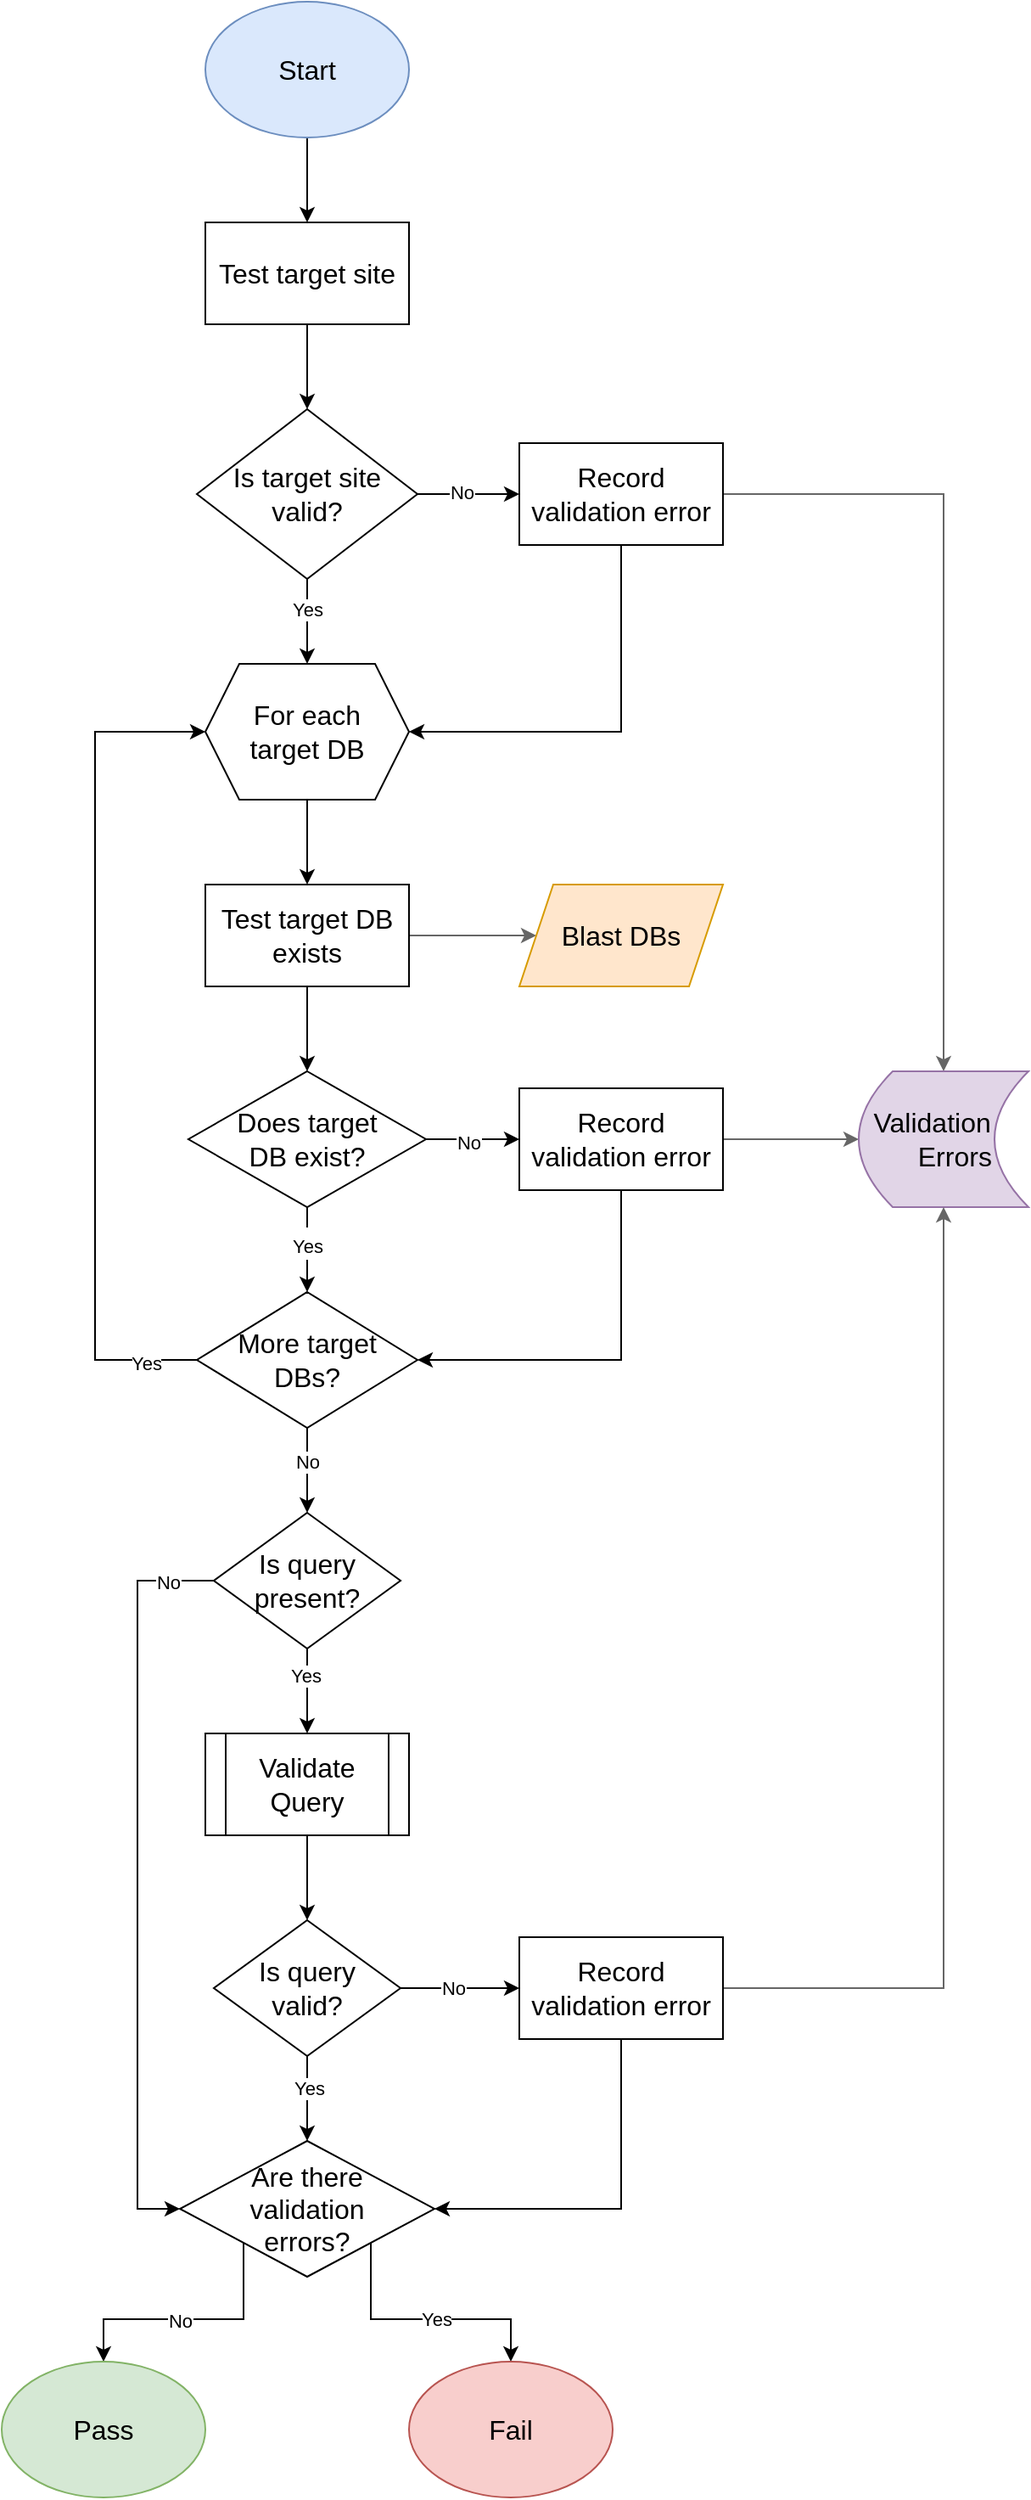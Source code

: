 <mxfile version="20.6.1" type="device"><diagram id="3LYKG-gTpZnaKU1pJvDK" name="Page-1"><mxGraphModel dx="1337" dy="715" grid="1" gridSize="10" guides="1" tooltips="1" connect="1" arrows="1" fold="1" page="1" pageScale="1" pageWidth="850" pageHeight="1100" math="0" shadow="0"><root><mxCell id="0"/><mxCell id="1" parent="0"/><mxCell id="BQosSQMFr-cziiN8Oqpl-8" style="edgeStyle=orthogonalEdgeStyle;rounded=0;orthogonalLoop=1;jettySize=auto;html=1;exitX=0.5;exitY=1;exitDx=0;exitDy=0;entryX=0.5;entryY=0;entryDx=0;entryDy=0;fontSize=16;" parent="1" source="BQosSQMFr-cziiN8Oqpl-1" target="BQosSQMFr-cziiN8Oqpl-2" edge="1"><mxGeometry relative="1" as="geometry"/></mxCell><mxCell id="BQosSQMFr-cziiN8Oqpl-1" value="&lt;font style=&quot;font-size: 16px;&quot;&gt;Start&lt;/font&gt;" style="ellipse;whiteSpace=wrap;html=1;fillColor=#dae8fc;strokeColor=#6c8ebf;" parent="1" vertex="1"><mxGeometry x="120" width="120" height="80" as="geometry"/></mxCell><mxCell id="BQosSQMFr-cziiN8Oqpl-7" style="edgeStyle=orthogonalEdgeStyle;rounded=0;orthogonalLoop=1;jettySize=auto;html=1;exitX=0.5;exitY=1;exitDx=0;exitDy=0;entryX=0.5;entryY=0;entryDx=0;entryDy=0;fontSize=16;" parent="1" source="BQosSQMFr-cziiN8Oqpl-2" target="BQosSQMFr-cziiN8Oqpl-3" edge="1"><mxGeometry relative="1" as="geometry"/></mxCell><mxCell id="BQosSQMFr-cziiN8Oqpl-2" value="Test target site" style="rounded=0;whiteSpace=wrap;html=1;fontSize=16;" parent="1" vertex="1"><mxGeometry x="120" y="130" width="120" height="60" as="geometry"/></mxCell><mxCell id="BQosSQMFr-cziiN8Oqpl-6" style="edgeStyle=orthogonalEdgeStyle;rounded=0;orthogonalLoop=1;jettySize=auto;html=1;exitX=1;exitY=0.5;exitDx=0;exitDy=0;entryX=0;entryY=0.5;entryDx=0;entryDy=0;fontSize=16;" parent="1" source="BQosSQMFr-cziiN8Oqpl-3" target="BQosSQMFr-cziiN8Oqpl-4" edge="1"><mxGeometry relative="1" as="geometry"><Array as="points"><mxPoint x="265" y="290"/><mxPoint x="265" y="290"/></Array></mxGeometry></mxCell><mxCell id="BQosSQMFr-cziiN8Oqpl-14" value="No" style="edgeLabel;html=1;align=center;verticalAlign=middle;resizable=0;points=[];fontSize=11;" parent="BQosSQMFr-cziiN8Oqpl-6" vertex="1" connectable="0"><mxGeometry x="-0.135" y="1" relative="1" as="geometry"><mxPoint as="offset"/></mxGeometry></mxCell><mxCell id="BQosSQMFr-cziiN8Oqpl-9" style="edgeStyle=orthogonalEdgeStyle;rounded=0;orthogonalLoop=1;jettySize=auto;html=1;exitX=0.5;exitY=1;exitDx=0;exitDy=0;entryX=0.5;entryY=0;entryDx=0;entryDy=0;fontSize=16;" parent="1" source="BQosSQMFr-cziiN8Oqpl-3" target="BQosSQMFr-cziiN8Oqpl-5" edge="1"><mxGeometry relative="1" as="geometry"/></mxCell><mxCell id="BQosSQMFr-cziiN8Oqpl-15" value="Yes" style="edgeLabel;html=1;align=center;verticalAlign=middle;resizable=0;points=[];fontSize=11;" parent="BQosSQMFr-cziiN8Oqpl-9" vertex="1" connectable="0"><mxGeometry x="-0.275" relative="1" as="geometry"><mxPoint as="offset"/></mxGeometry></mxCell><mxCell id="BQosSQMFr-cziiN8Oqpl-3" value="Is target site valid?" style="rhombus;whiteSpace=wrap;html=1;fontSize=16;" parent="1" vertex="1"><mxGeometry x="115" y="240" width="130" height="100" as="geometry"/></mxCell><mxCell id="BQosSQMFr-cziiN8Oqpl-23" style="edgeStyle=orthogonalEdgeStyle;rounded=0;orthogonalLoop=1;jettySize=auto;html=1;exitX=0.5;exitY=1;exitDx=0;exitDy=0;entryX=1;entryY=0.5;entryDx=0;entryDy=0;fontSize=16;" parent="1" source="BQosSQMFr-cziiN8Oqpl-4" target="BQosSQMFr-cziiN8Oqpl-5" edge="1"><mxGeometry relative="1" as="geometry"/></mxCell><mxCell id="BQosSQMFr-cziiN8Oqpl-26" style="edgeStyle=orthogonalEdgeStyle;rounded=0;orthogonalLoop=1;jettySize=auto;html=1;fontSize=16;strokeColor=#666666;" parent="1" source="BQosSQMFr-cziiN8Oqpl-4" target="BQosSQMFr-cziiN8Oqpl-24" edge="1"><mxGeometry relative="1" as="geometry"/></mxCell><mxCell id="BQosSQMFr-cziiN8Oqpl-4" value="Record validation error" style="rounded=0;whiteSpace=wrap;html=1;fontSize=16;" parent="1" vertex="1"><mxGeometry x="305" y="260" width="120" height="60" as="geometry"/></mxCell><mxCell id="BQosSQMFr-cziiN8Oqpl-12" style="edgeStyle=orthogonalEdgeStyle;rounded=0;orthogonalLoop=1;jettySize=auto;html=1;exitX=0.5;exitY=1;exitDx=0;exitDy=0;entryX=0.5;entryY=0;entryDx=0;entryDy=0;fontSize=16;" parent="1" source="BQosSQMFr-cziiN8Oqpl-5" target="BQosSQMFr-cziiN8Oqpl-10" edge="1"><mxGeometry relative="1" as="geometry"/></mxCell><mxCell id="BQosSQMFr-cziiN8Oqpl-5" value="For each&lt;br&gt;target DB" style="shape=hexagon;perimeter=hexagonPerimeter2;whiteSpace=wrap;html=1;fixedSize=1;fontSize=16;" parent="1" vertex="1"><mxGeometry x="120" y="390" width="120" height="80" as="geometry"/></mxCell><mxCell id="BQosSQMFr-cziiN8Oqpl-13" style="edgeStyle=orthogonalEdgeStyle;rounded=0;orthogonalLoop=1;jettySize=auto;html=1;exitX=0.5;exitY=1;exitDx=0;exitDy=0;entryX=0.5;entryY=0;entryDx=0;entryDy=0;fontSize=16;" parent="1" source="BQosSQMFr-cziiN8Oqpl-10" target="BQosSQMFr-cziiN8Oqpl-11" edge="1"><mxGeometry relative="1" as="geometry"/></mxCell><mxCell id="BQosSQMFr-cziiN8Oqpl-54" style="edgeStyle=orthogonalEdgeStyle;rounded=0;orthogonalLoop=1;jettySize=auto;html=1;entryX=0;entryY=0.5;entryDx=0;entryDy=0;strokeColor=#666666;fontSize=16;" parent="1" source="BQosSQMFr-cziiN8Oqpl-10" target="BQosSQMFr-cziiN8Oqpl-53" edge="1"><mxGeometry relative="1" as="geometry"/></mxCell><mxCell id="BQosSQMFr-cziiN8Oqpl-10" value="Test target DB exists" style="rounded=0;whiteSpace=wrap;html=1;fontSize=16;" parent="1" vertex="1"><mxGeometry x="120" y="520" width="120" height="60" as="geometry"/></mxCell><mxCell id="BQosSQMFr-cziiN8Oqpl-17" style="edgeStyle=orthogonalEdgeStyle;rounded=0;orthogonalLoop=1;jettySize=auto;html=1;exitX=1;exitY=0.5;exitDx=0;exitDy=0;entryX=0;entryY=0.5;entryDx=0;entryDy=0;fontSize=16;" parent="1" source="BQosSQMFr-cziiN8Oqpl-11" target="BQosSQMFr-cziiN8Oqpl-16" edge="1"><mxGeometry relative="1" as="geometry"><Array as="points"><mxPoint x="275" y="670"/><mxPoint x="275" y="670"/></Array></mxGeometry></mxCell><mxCell id="BQosSQMFr-cziiN8Oqpl-18" value="&lt;font style=&quot;font-size: 11px;&quot;&gt;No&lt;/font&gt;" style="edgeLabel;html=1;align=center;verticalAlign=middle;resizable=0;points=[];fontSize=16;" parent="BQosSQMFr-cziiN8Oqpl-17" vertex="1" connectable="0"><mxGeometry x="-0.276" relative="1" as="geometry"><mxPoint x="5" as="offset"/></mxGeometry></mxCell><mxCell id="BQosSQMFr-cziiN8Oqpl-20" style="edgeStyle=orthogonalEdgeStyle;rounded=0;orthogonalLoop=1;jettySize=auto;html=1;entryX=0.5;entryY=0;entryDx=0;entryDy=0;fontSize=11;" parent="1" source="BQosSQMFr-cziiN8Oqpl-11" target="BQosSQMFr-cziiN8Oqpl-19" edge="1"><mxGeometry relative="1" as="geometry"/></mxCell><mxCell id="BQosSQMFr-cziiN8Oqpl-21" value="&lt;font style=&quot;font-size: 11px;&quot;&gt;Yes&lt;/font&gt;" style="edgeLabel;html=1;align=center;verticalAlign=middle;resizable=0;points=[];fontSize=16;" parent="BQosSQMFr-cziiN8Oqpl-20" vertex="1" connectable="0"><mxGeometry x="-0.184" relative="1" as="geometry"><mxPoint as="offset"/></mxGeometry></mxCell><mxCell id="BQosSQMFr-cziiN8Oqpl-11" value="Does target&lt;br&gt;DB exist?" style="rhombus;whiteSpace=wrap;html=1;fontSize=16;" parent="1" vertex="1"><mxGeometry x="110" y="630" width="140" height="80" as="geometry"/></mxCell><mxCell id="BQosSQMFr-cziiN8Oqpl-22" style="edgeStyle=orthogonalEdgeStyle;rounded=0;orthogonalLoop=1;jettySize=auto;html=1;exitX=0.5;exitY=1;exitDx=0;exitDy=0;entryX=1;entryY=0.5;entryDx=0;entryDy=0;fontSize=16;" parent="1" source="BQosSQMFr-cziiN8Oqpl-16" target="BQosSQMFr-cziiN8Oqpl-19" edge="1"><mxGeometry relative="1" as="geometry"/></mxCell><mxCell id="BQosSQMFr-cziiN8Oqpl-25" style="edgeStyle=orthogonalEdgeStyle;rounded=0;orthogonalLoop=1;jettySize=auto;html=1;entryX=0;entryY=0.5;entryDx=0;entryDy=0;fontSize=16;strokeColor=#666666;" parent="1" source="BQosSQMFr-cziiN8Oqpl-16" target="BQosSQMFr-cziiN8Oqpl-24" edge="1"><mxGeometry relative="1" as="geometry"/></mxCell><mxCell id="BQosSQMFr-cziiN8Oqpl-16" value="Record validation error" style="rounded=0;whiteSpace=wrap;html=1;fontSize=16;" parent="1" vertex="1"><mxGeometry x="305" y="640" width="120" height="60" as="geometry"/></mxCell><mxCell id="BQosSQMFr-cziiN8Oqpl-29" style="edgeStyle=orthogonalEdgeStyle;rounded=0;orthogonalLoop=1;jettySize=auto;html=1;exitX=0.5;exitY=1;exitDx=0;exitDy=0;entryX=0.5;entryY=0;entryDx=0;entryDy=0;fontSize=16;" parent="1" source="BQosSQMFr-cziiN8Oqpl-19" target="BQosSQMFr-cziiN8Oqpl-28" edge="1"><mxGeometry relative="1" as="geometry"><Array as="points"><mxPoint x="180" y="860"/><mxPoint x="180" y="860"/></Array></mxGeometry></mxCell><mxCell id="BQosSQMFr-cziiN8Oqpl-30" value="No" style="edgeLabel;html=1;align=center;verticalAlign=middle;resizable=0;points=[];fontSize=11;" parent="BQosSQMFr-cziiN8Oqpl-29" vertex="1" connectable="0"><mxGeometry x="-0.079" relative="1" as="geometry"><mxPoint y="-3" as="offset"/></mxGeometry></mxCell><mxCell id="BQosSQMFr-cziiN8Oqpl-31" style="edgeStyle=orthogonalEdgeStyle;rounded=0;orthogonalLoop=1;jettySize=auto;html=1;exitX=0;exitY=0.5;exitDx=0;exitDy=0;entryX=0;entryY=0.5;entryDx=0;entryDy=0;fontSize=16;" parent="1" source="BQosSQMFr-cziiN8Oqpl-19" target="BQosSQMFr-cziiN8Oqpl-5" edge="1"><mxGeometry relative="1" as="geometry"><Array as="points"><mxPoint x="55" y="800"/><mxPoint x="55" y="430"/></Array></mxGeometry></mxCell><mxCell id="BQosSQMFr-cziiN8Oqpl-32" value="&lt;font style=&quot;font-size: 11px;&quot;&gt;Yes&lt;/font&gt;" style="edgeLabel;html=1;align=center;verticalAlign=middle;resizable=0;points=[];fontSize=16;" parent="BQosSQMFr-cziiN8Oqpl-31" vertex="1" connectable="0"><mxGeometry x="-0.902" y="1" relative="1" as="geometry"><mxPoint x="-6" y="-1" as="offset"/></mxGeometry></mxCell><mxCell id="BQosSQMFr-cziiN8Oqpl-19" value="More target&lt;br&gt;DBs?" style="rhombus;whiteSpace=wrap;html=1;fontSize=16;" parent="1" vertex="1"><mxGeometry x="115" y="760" width="130" height="80" as="geometry"/></mxCell><mxCell id="BQosSQMFr-cziiN8Oqpl-24" value="Validation&amp;nbsp; &amp;nbsp;&lt;br&gt;&amp;nbsp; &amp;nbsp;Errors" style="shape=dataStorage;whiteSpace=wrap;html=1;fixedSize=1;fontSize=16;fillColor=#e1d5e7;strokeColor=#9673a6;" parent="1" vertex="1"><mxGeometry x="505" y="630" width="100" height="80" as="geometry"/></mxCell><mxCell id="BQosSQMFr-cziiN8Oqpl-37" style="edgeStyle=orthogonalEdgeStyle;rounded=0;orthogonalLoop=1;jettySize=auto;html=1;exitX=0.5;exitY=1;exitDx=0;exitDy=0;entryX=0.5;entryY=0;entryDx=0;entryDy=0;fontSize=16;" parent="1" source="BQosSQMFr-cziiN8Oqpl-27" edge="1"><mxGeometry relative="1" as="geometry"><mxPoint x="180" y="1130" as="targetPoint"/></mxGeometry></mxCell><mxCell id="BQosSQMFr-cziiN8Oqpl-27" value="Validate&lt;br&gt;Query" style="shape=process;whiteSpace=wrap;html=1;backgroundOutline=1;fontSize=16;" parent="1" vertex="1"><mxGeometry x="120" y="1020" width="120" height="60" as="geometry"/></mxCell><mxCell id="BQosSQMFr-cziiN8Oqpl-35" style="edgeStyle=orthogonalEdgeStyle;rounded=0;orthogonalLoop=1;jettySize=auto;html=1;exitX=0.5;exitY=1;exitDx=0;exitDy=0;entryX=0.5;entryY=0;entryDx=0;entryDy=0;fontSize=16;" parent="1" source="BQosSQMFr-cziiN8Oqpl-28" target="BQosSQMFr-cziiN8Oqpl-27" edge="1"><mxGeometry relative="1" as="geometry"/></mxCell><mxCell id="eX60SpFFGIoDoiLACr6b-3" value="Yes" style="edgeLabel;html=1;align=center;verticalAlign=middle;resizable=0;points=[];" vertex="1" connectable="0" parent="BQosSQMFr-cziiN8Oqpl-35"><mxGeometry x="-0.352" y="-1" relative="1" as="geometry"><mxPoint as="offset"/></mxGeometry></mxCell><mxCell id="eX60SpFFGIoDoiLACr6b-2" style="edgeStyle=orthogonalEdgeStyle;rounded=0;orthogonalLoop=1;jettySize=auto;html=1;exitX=0;exitY=0.5;exitDx=0;exitDy=0;entryX=0;entryY=0.5;entryDx=0;entryDy=0;" edge="1" parent="1" source="BQosSQMFr-cziiN8Oqpl-28" target="BQosSQMFr-cziiN8Oqpl-38"><mxGeometry relative="1" as="geometry"><Array as="points"><mxPoint x="80" y="930"/><mxPoint x="80" y="1300"/></Array></mxGeometry></mxCell><mxCell id="eX60SpFFGIoDoiLACr6b-4" value="No" style="edgeLabel;html=1;align=center;verticalAlign=middle;resizable=0;points=[];" vertex="1" connectable="0" parent="eX60SpFFGIoDoiLACr6b-2"><mxGeometry x="-0.878" y="1" relative="1" as="geometry"><mxPoint as="offset"/></mxGeometry></mxCell><mxCell id="BQosSQMFr-cziiN8Oqpl-28" value="Is query present?" style="rhombus;whiteSpace=wrap;html=1;fontSize=16;" parent="1" vertex="1"><mxGeometry x="125" y="890" width="110" height="80" as="geometry"/></mxCell><mxCell id="BQosSQMFr-cziiN8Oqpl-39" style="edgeStyle=orthogonalEdgeStyle;rounded=0;orthogonalLoop=1;jettySize=auto;html=1;exitX=0.5;exitY=1;exitDx=0;exitDy=0;entryX=0.5;entryY=0;entryDx=0;entryDy=0;fontSize=16;" parent="1" source="BQosSQMFr-cziiN8Oqpl-33" target="BQosSQMFr-cziiN8Oqpl-38" edge="1"><mxGeometry relative="1" as="geometry"><Array as="points"><mxPoint x="180" y="1230"/><mxPoint x="180" y="1230"/></Array></mxGeometry></mxCell><mxCell id="BQosSQMFr-cziiN8Oqpl-40" value="Yes" style="edgeLabel;html=1;align=center;verticalAlign=middle;resizable=0;points=[];fontSize=11;" parent="BQosSQMFr-cziiN8Oqpl-39" vertex="1" connectable="0"><mxGeometry x="-0.268" y="1" relative="1" as="geometry"><mxPoint as="offset"/></mxGeometry></mxCell><mxCell id="BQosSQMFr-cziiN8Oqpl-41" style="edgeStyle=orthogonalEdgeStyle;rounded=0;orthogonalLoop=1;jettySize=auto;html=1;entryX=0;entryY=0.5;entryDx=0;entryDy=0;fontSize=16;" parent="1" source="BQosSQMFr-cziiN8Oqpl-33" target="BQosSQMFr-cziiN8Oqpl-34" edge="1"><mxGeometry relative="1" as="geometry"/></mxCell><mxCell id="BQosSQMFr-cziiN8Oqpl-43" value="No" style="edgeLabel;html=1;align=center;verticalAlign=middle;resizable=0;points=[];fontSize=11;" parent="BQosSQMFr-cziiN8Oqpl-41" vertex="1" connectable="0"><mxGeometry x="-0.192" relative="1" as="geometry"><mxPoint x="2" as="offset"/></mxGeometry></mxCell><mxCell id="BQosSQMFr-cziiN8Oqpl-33" value="Is query&lt;br&gt;valid?" style="rhombus;whiteSpace=wrap;html=1;fontSize=16;" parent="1" vertex="1"><mxGeometry x="125" y="1130" width="110" height="80" as="geometry"/></mxCell><mxCell id="BQosSQMFr-cziiN8Oqpl-42" style="edgeStyle=orthogonalEdgeStyle;rounded=0;orthogonalLoop=1;jettySize=auto;html=1;exitX=0.5;exitY=1;exitDx=0;exitDy=0;entryX=1;entryY=0.5;entryDx=0;entryDy=0;fontSize=16;" parent="1" source="BQosSQMFr-cziiN8Oqpl-34" target="BQosSQMFr-cziiN8Oqpl-38" edge="1"><mxGeometry relative="1" as="geometry"/></mxCell><mxCell id="BQosSQMFr-cziiN8Oqpl-50" style="edgeStyle=orthogonalEdgeStyle;rounded=0;orthogonalLoop=1;jettySize=auto;html=1;exitX=1;exitY=0.5;exitDx=0;exitDy=0;entryX=0.5;entryY=1;entryDx=0;entryDy=0;fontSize=16;strokeColor=#666666;" parent="1" source="BQosSQMFr-cziiN8Oqpl-34" target="BQosSQMFr-cziiN8Oqpl-24" edge="1"><mxGeometry relative="1" as="geometry"/></mxCell><mxCell id="BQosSQMFr-cziiN8Oqpl-34" value="Record validation error" style="rounded=0;whiteSpace=wrap;html=1;fontSize=16;" parent="1" vertex="1"><mxGeometry x="305" y="1140" width="120" height="60" as="geometry"/></mxCell><mxCell id="BQosSQMFr-cziiN8Oqpl-46" style="edgeStyle=orthogonalEdgeStyle;rounded=0;orthogonalLoop=1;jettySize=auto;html=1;exitX=0;exitY=1;exitDx=0;exitDy=0;fontSize=16;" parent="1" source="BQosSQMFr-cziiN8Oqpl-38" target="BQosSQMFr-cziiN8Oqpl-44" edge="1"><mxGeometry relative="1" as="geometry"/></mxCell><mxCell id="BQosSQMFr-cziiN8Oqpl-48" value="No" style="edgeLabel;html=1;align=center;verticalAlign=middle;resizable=0;points=[];fontSize=11;" parent="BQosSQMFr-cziiN8Oqpl-46" vertex="1" connectable="0"><mxGeometry x="-0.002" y="1" relative="1" as="geometry"><mxPoint x="-7" as="offset"/></mxGeometry></mxCell><mxCell id="BQosSQMFr-cziiN8Oqpl-47" style="edgeStyle=orthogonalEdgeStyle;rounded=0;orthogonalLoop=1;jettySize=auto;html=1;exitX=1;exitY=1;exitDx=0;exitDy=0;entryX=0.5;entryY=0;entryDx=0;entryDy=0;fontSize=16;" parent="1" source="BQosSQMFr-cziiN8Oqpl-38" target="BQosSQMFr-cziiN8Oqpl-45" edge="1"><mxGeometry relative="1" as="geometry"/></mxCell><mxCell id="BQosSQMFr-cziiN8Oqpl-49" value="Yes" style="edgeLabel;html=1;align=center;verticalAlign=middle;resizable=0;points=[];fontSize=11;" parent="BQosSQMFr-cziiN8Oqpl-47" vertex="1" connectable="0"><mxGeometry x="-0.018" relative="1" as="geometry"><mxPoint x="8" as="offset"/></mxGeometry></mxCell><mxCell id="BQosSQMFr-cziiN8Oqpl-38" value="Are there&lt;br&gt;validation&lt;br&gt;errors?" style="rhombus;whiteSpace=wrap;html=1;fontSize=16;" parent="1" vertex="1"><mxGeometry x="105" y="1260" width="150" height="80" as="geometry"/></mxCell><mxCell id="BQosSQMFr-cziiN8Oqpl-44" value="Pass" style="ellipse;whiteSpace=wrap;html=1;fontSize=16;fillColor=#d5e8d4;strokeColor=#82b366;" parent="1" vertex="1"><mxGeometry y="1390" width="120" height="80" as="geometry"/></mxCell><mxCell id="BQosSQMFr-cziiN8Oqpl-45" value="Fail" style="ellipse;whiteSpace=wrap;html=1;fontSize=16;fillColor=#f8cecc;strokeColor=#b85450;" parent="1" vertex="1"><mxGeometry x="240" y="1390" width="120" height="80" as="geometry"/></mxCell><mxCell id="BQosSQMFr-cziiN8Oqpl-53" value="Blast DBs" style="shape=parallelogram;perimeter=parallelogramPerimeter;whiteSpace=wrap;html=1;fixedSize=1;fontSize=16;fillColor=#ffe6cc;strokeColor=#d79b00;" parent="1" vertex="1"><mxGeometry x="305" y="520" width="120" height="60" as="geometry"/></mxCell></root></mxGraphModel></diagram></mxfile>